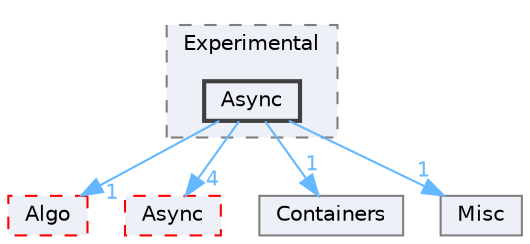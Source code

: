 digraph "Async"
{
 // INTERACTIVE_SVG=YES
 // LATEX_PDF_SIZE
  bgcolor="transparent";
  edge [fontname=Helvetica,fontsize=10,labelfontname=Helvetica,labelfontsize=10];
  node [fontname=Helvetica,fontsize=10,shape=box,height=0.2,width=0.4];
  compound=true
  subgraph clusterdir_4ab9d7572061c6848a717d3e8a158f2e {
    graph [ bgcolor="#edf0f7", pencolor="grey50", label="Experimental", fontname=Helvetica,fontsize=10 style="filled,dashed", URL="dir_4ab9d7572061c6848a717d3e8a158f2e.html",tooltip=""]
  dir_dc7dfbe25d79b132738426e87f344deb [label="Async", fillcolor="#edf0f7", color="grey25", style="filled,bold", URL="dir_dc7dfbe25d79b132738426e87f344deb.html",tooltip=""];
  }
  dir_1fe1ba1bbc29dab414502b62d4117415 [label="Algo", fillcolor="#edf0f7", color="red", style="filled,dashed", URL="dir_1fe1ba1bbc29dab414502b62d4117415.html",tooltip=""];
  dir_fab0544b3443f914df6ed288343023f7 [label="Async", fillcolor="#edf0f7", color="red", style="filled,dashed", URL="dir_fab0544b3443f914df6ed288343023f7.html",tooltip=""];
  dir_d6d4edf6ba84739b62e6fae684879a69 [label="Containers", fillcolor="#edf0f7", color="grey50", style="filled", URL="dir_d6d4edf6ba84739b62e6fae684879a69.html",tooltip=""];
  dir_8d7b93d547498163f6da7ff79a1b5a4d [label="Misc", fillcolor="#edf0f7", color="grey50", style="filled", URL="dir_8d7b93d547498163f6da7ff79a1b5a4d.html",tooltip=""];
  dir_dc7dfbe25d79b132738426e87f344deb->dir_1fe1ba1bbc29dab414502b62d4117415 [headlabel="1", labeldistance=1.5 headhref="dir_000066_000021.html" href="dir_000066_000021.html" color="steelblue1" fontcolor="steelblue1"];
  dir_dc7dfbe25d79b132738426e87f344deb->dir_8d7b93d547498163f6da7ff79a1b5a4d [headlabel="1", labeldistance=1.5 headhref="dir_000066_000649.html" href="dir_000066_000649.html" color="steelblue1" fontcolor="steelblue1"];
  dir_dc7dfbe25d79b132738426e87f344deb->dir_d6d4edf6ba84739b62e6fae684879a69 [headlabel="1", labeldistance=1.5 headhref="dir_000066_000253.html" href="dir_000066_000253.html" color="steelblue1" fontcolor="steelblue1"];
  dir_dc7dfbe25d79b132738426e87f344deb->dir_fab0544b3443f914df6ed288343023f7 [headlabel="4", labeldistance=1.5 headhref="dir_000066_000065.html" href="dir_000066_000065.html" color="steelblue1" fontcolor="steelblue1"];
}
